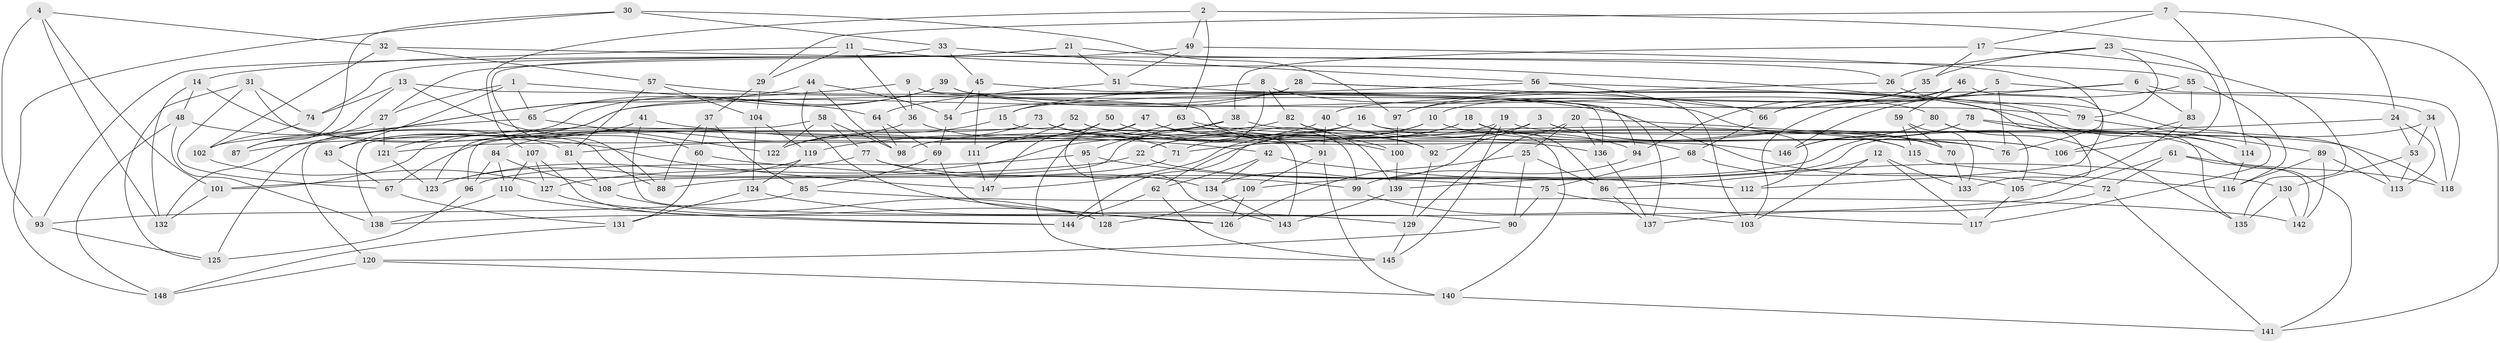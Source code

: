 // Generated by graph-tools (version 1.1) at 2025/11/02/27/25 16:11:47]
// undirected, 148 vertices, 296 edges
graph export_dot {
graph [start="1"]
  node [color=gray90,style=filled];
  1;
  2;
  3;
  4;
  5;
  6;
  7;
  8;
  9;
  10;
  11;
  12;
  13;
  14;
  15;
  16;
  17;
  18;
  19;
  20;
  21;
  22;
  23;
  24;
  25;
  26;
  27;
  28;
  29;
  30;
  31;
  32;
  33;
  34;
  35;
  36;
  37;
  38;
  39;
  40;
  41;
  42;
  43;
  44;
  45;
  46;
  47;
  48;
  49;
  50;
  51;
  52;
  53;
  54;
  55;
  56;
  57;
  58;
  59;
  60;
  61;
  62;
  63;
  64;
  65;
  66;
  67;
  68;
  69;
  70;
  71;
  72;
  73;
  74;
  75;
  76;
  77;
  78;
  79;
  80;
  81;
  82;
  83;
  84;
  85;
  86;
  87;
  88;
  89;
  90;
  91;
  92;
  93;
  94;
  95;
  96;
  97;
  98;
  99;
  100;
  101;
  102;
  103;
  104;
  105;
  106;
  107;
  108;
  109;
  110;
  111;
  112;
  113;
  114;
  115;
  116;
  117;
  118;
  119;
  120;
  121;
  122;
  123;
  124;
  125;
  126;
  127;
  128;
  129;
  130;
  131;
  132;
  133;
  134;
  135;
  136;
  137;
  138;
  139;
  140;
  141;
  142;
  143;
  144;
  145;
  146;
  147;
  148;
  1 -- 27;
  1 -- 64;
  1 -- 43;
  1 -- 65;
  2 -- 141;
  2 -- 107;
  2 -- 63;
  2 -- 49;
  3 -- 70;
  3 -- 144;
  3 -- 92;
  3 -- 115;
  4 -- 132;
  4 -- 101;
  4 -- 93;
  4 -- 32;
  5 -- 10;
  5 -- 34;
  5 -- 66;
  5 -- 76;
  6 -- 83;
  6 -- 15;
  6 -- 103;
  6 -- 118;
  7 -- 24;
  7 -- 17;
  7 -- 114;
  7 -- 29;
  8 -- 82;
  8 -- 15;
  8 -- 80;
  8 -- 22;
  9 -- 132;
  9 -- 36;
  9 -- 136;
  9 -- 137;
  10 -- 62;
  10 -- 106;
  10 -- 22;
  11 -- 14;
  11 -- 36;
  11 -- 29;
  11 -- 133;
  12 -- 103;
  12 -- 133;
  12 -- 86;
  12 -- 117;
  13 -- 87;
  13 -- 92;
  13 -- 60;
  13 -- 74;
  14 -- 48;
  14 -- 132;
  14 -- 147;
  15 -- 143;
  15 -- 122;
  16 -- 76;
  16 -- 112;
  16 -- 108;
  16 -- 121;
  17 -- 38;
  17 -- 135;
  17 -- 35;
  18 -- 147;
  18 -- 106;
  18 -- 71;
  18 -- 86;
  19 -- 98;
  19 -- 134;
  19 -- 113;
  19 -- 145;
  20 -- 25;
  20 -- 136;
  20 -- 129;
  20 -- 76;
  21 -- 51;
  21 -- 27;
  21 -- 26;
  21 -- 88;
  22 -- 101;
  22 -- 112;
  23 -- 79;
  23 -- 35;
  23 -- 106;
  23 -- 26;
  24 -- 53;
  24 -- 71;
  24 -- 113;
  25 -- 126;
  25 -- 86;
  25 -- 90;
  26 -- 117;
  26 -- 40;
  27 -- 87;
  27 -- 121;
  28 -- 43;
  28 -- 135;
  28 -- 54;
  28 -- 114;
  29 -- 104;
  29 -- 37;
  30 -- 87;
  30 -- 97;
  30 -- 148;
  30 -- 33;
  31 -- 67;
  31 -- 74;
  31 -- 88;
  31 -- 125;
  32 -- 55;
  32 -- 102;
  32 -- 57;
  33 -- 74;
  33 -- 56;
  33 -- 45;
  34 -- 139;
  34 -- 53;
  34 -- 118;
  35 -- 97;
  35 -- 94;
  36 -- 84;
  36 -- 71;
  37 -- 85;
  37 -- 60;
  37 -- 88;
  38 -- 95;
  38 -- 118;
  38 -- 81;
  39 -- 65;
  39 -- 70;
  39 -- 87;
  39 -- 79;
  40 -- 94;
  40 -- 91;
  40 -- 127;
  41 -- 121;
  41 -- 126;
  41 -- 42;
  41 -- 43;
  42 -- 62;
  42 -- 130;
  42 -- 134;
  43 -- 67;
  44 -- 126;
  44 -- 120;
  44 -- 54;
  44 -- 98;
  45 -- 54;
  45 -- 94;
  45 -- 111;
  46 -- 97;
  46 -- 112;
  46 -- 59;
  46 -- 66;
  47 -- 139;
  47 -- 68;
  47 -- 101;
  47 -- 145;
  48 -- 138;
  48 -- 148;
  48 -- 81;
  49 -- 76;
  49 -- 51;
  49 -- 93;
  50 -- 147;
  50 -- 100;
  50 -- 143;
  50 -- 111;
  51 -- 64;
  51 -- 66;
  52 -- 146;
  52 -- 96;
  52 -- 99;
  52 -- 111;
  53 -- 113;
  53 -- 130;
  54 -- 69;
  55 -- 116;
  55 -- 83;
  55 -- 146;
  56 -- 79;
  56 -- 125;
  56 -- 103;
  57 -- 72;
  57 -- 81;
  57 -- 104;
  58 -- 98;
  58 -- 77;
  58 -- 138;
  58 -- 122;
  59 -- 133;
  59 -- 70;
  59 -- 115;
  60 -- 131;
  60 -- 75;
  61 -- 118;
  61 -- 138;
  61 -- 142;
  61 -- 72;
  62 -- 144;
  62 -- 145;
  63 -- 67;
  63 -- 100;
  63 -- 115;
  64 -- 69;
  64 -- 98;
  65 -- 102;
  65 -- 122;
  66 -- 68;
  67 -- 131;
  68 -- 105;
  68 -- 75;
  69 -- 85;
  69 -- 90;
  70 -- 133;
  71 -- 88;
  72 -- 137;
  72 -- 141;
  73 -- 123;
  73 -- 136;
  73 -- 122;
  73 -- 91;
  74 -- 102;
  75 -- 90;
  75 -- 117;
  77 -- 123;
  77 -- 134;
  77 -- 99;
  78 -- 114;
  78 -- 109;
  78 -- 141;
  78 -- 146;
  79 -- 89;
  80 -- 105;
  80 -- 146;
  80 -- 135;
  81 -- 108;
  82 -- 119;
  82 -- 140;
  82 -- 92;
  83 -- 105;
  83 -- 106;
  84 -- 96;
  84 -- 108;
  84 -- 110;
  85 -- 93;
  85 -- 142;
  86 -- 137;
  89 -- 142;
  89 -- 116;
  89 -- 113;
  90 -- 120;
  91 -- 109;
  91 -- 140;
  92 -- 129;
  93 -- 125;
  94 -- 99;
  95 -- 112;
  95 -- 96;
  95 -- 128;
  96 -- 125;
  97 -- 100;
  99 -- 103;
  100 -- 139;
  101 -- 132;
  102 -- 127;
  104 -- 119;
  104 -- 124;
  105 -- 117;
  107 -- 127;
  107 -- 128;
  107 -- 110;
  108 -- 128;
  109 -- 126;
  109 -- 128;
  110 -- 144;
  110 -- 138;
  111 -- 147;
  114 -- 116;
  115 -- 116;
  119 -- 124;
  119 -- 123;
  120 -- 140;
  120 -- 148;
  121 -- 123;
  124 -- 131;
  124 -- 129;
  127 -- 144;
  129 -- 145;
  130 -- 142;
  130 -- 135;
  131 -- 148;
  134 -- 143;
  136 -- 137;
  139 -- 143;
  140 -- 141;
}
